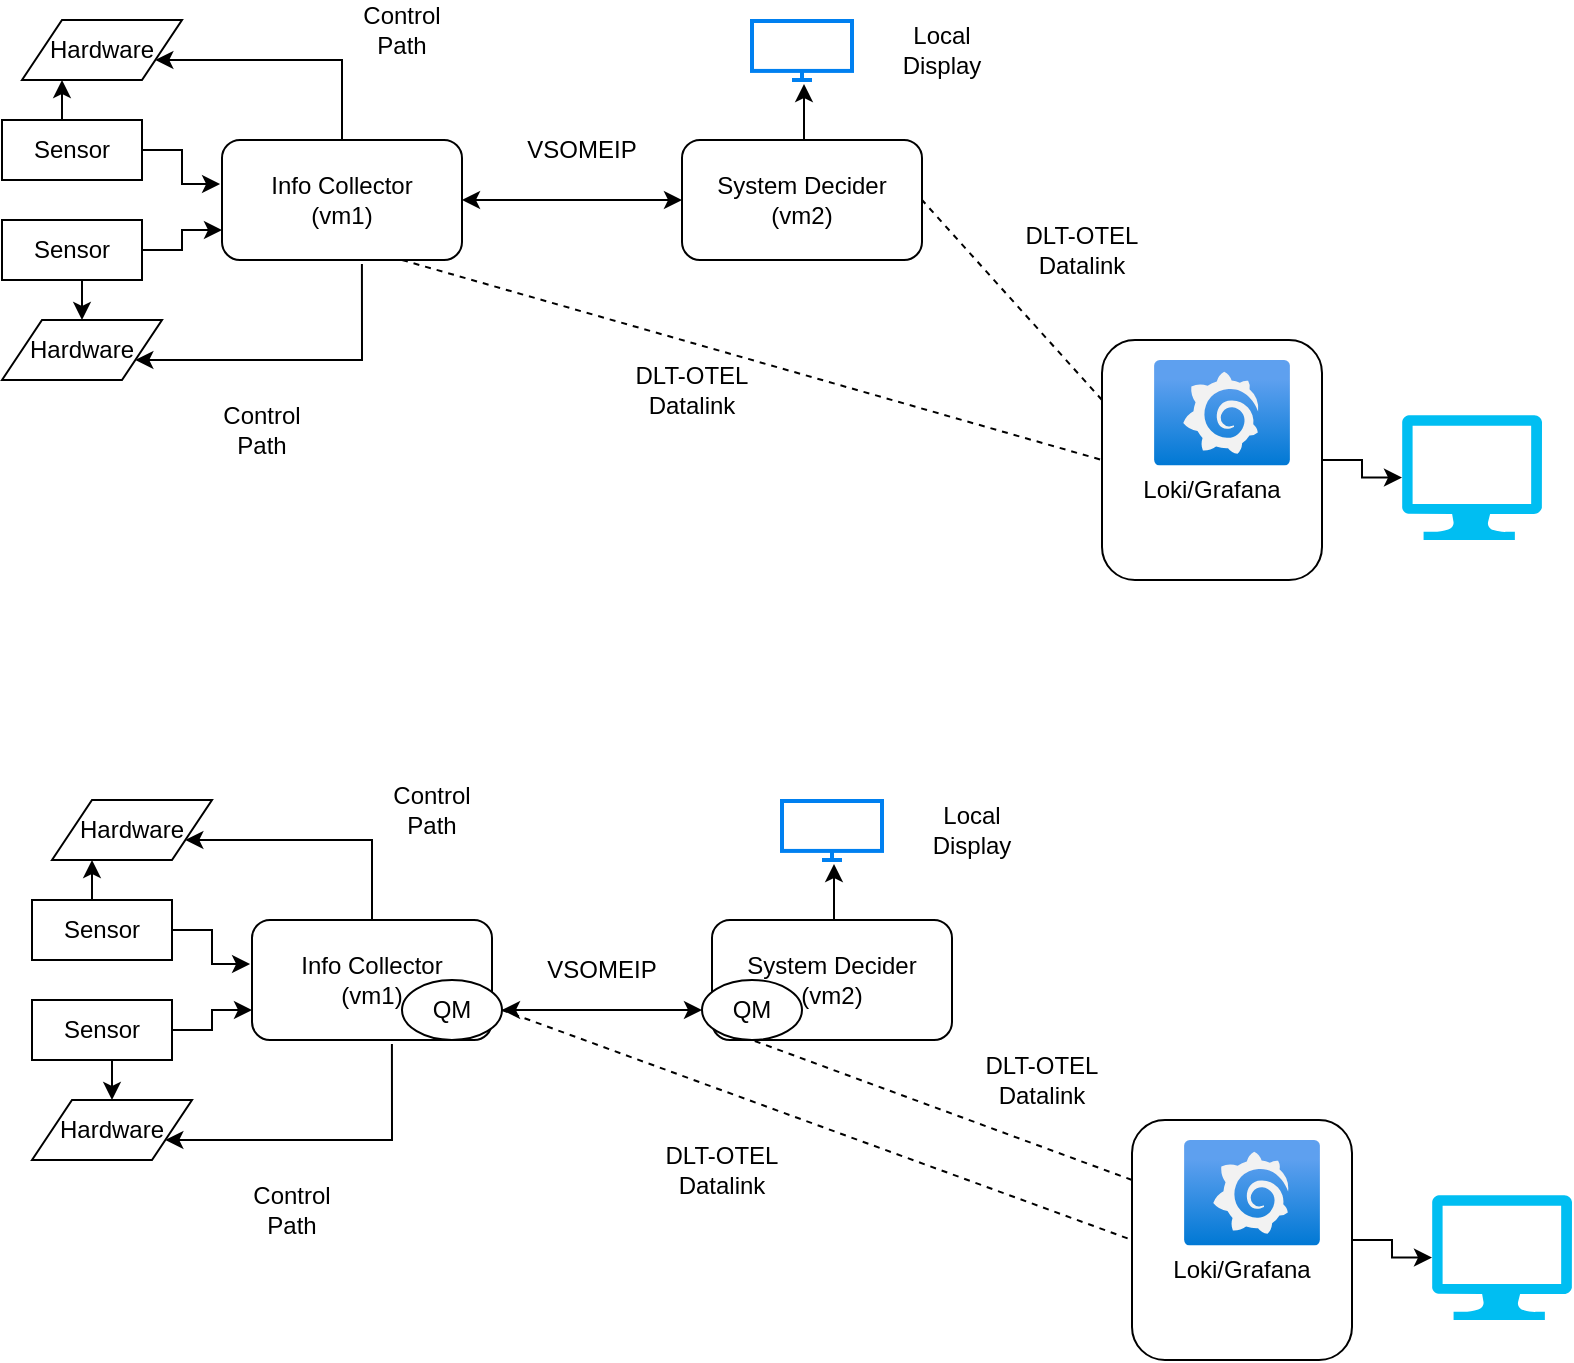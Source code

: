 <mxfile version="26.1.1">
  <diagram name="Page-1" id="47uw62k2DX8FrtbEl8Bh">
    <mxGraphModel dx="922" dy="622" grid="1" gridSize="10" guides="1" tooltips="1" connect="1" arrows="1" fold="1" page="1" pageScale="1" pageWidth="850" pageHeight="1100" math="0" shadow="0">
      <root>
        <mxCell id="0" />
        <mxCell id="1" parent="0" />
        <mxCell id="JFALsLwdeSYhTvg4Bosl-12" style="edgeStyle=orthogonalEdgeStyle;rounded=0;orthogonalLoop=1;jettySize=auto;html=1;exitX=0.5;exitY=0;exitDx=0;exitDy=0;entryX=0.25;entryY=1;entryDx=0;entryDy=0;" edge="1" parent="1" source="JFALsLwdeSYhTvg4Bosl-1" target="JFALsLwdeSYhTvg4Bosl-11">
          <mxGeometry relative="1" as="geometry" />
        </mxCell>
        <mxCell id="JFALsLwdeSYhTvg4Bosl-1" value="Sensor" style="rounded=0;whiteSpace=wrap;html=1;" vertex="1" parent="1">
          <mxGeometry x="40" y="70" width="70" height="30" as="geometry" />
        </mxCell>
        <mxCell id="JFALsLwdeSYhTvg4Bosl-5" style="edgeStyle=orthogonalEdgeStyle;rounded=0;orthogonalLoop=1;jettySize=auto;html=1;exitX=1;exitY=0.5;exitDx=0;exitDy=0;entryX=0;entryY=0.75;entryDx=0;entryDy=0;" edge="1" parent="1" source="JFALsLwdeSYhTvg4Bosl-2" target="JFALsLwdeSYhTvg4Bosl-3">
          <mxGeometry relative="1" as="geometry" />
        </mxCell>
        <mxCell id="JFALsLwdeSYhTvg4Bosl-14" style="edgeStyle=orthogonalEdgeStyle;rounded=0;orthogonalLoop=1;jettySize=auto;html=1;exitX=0.5;exitY=1;exitDx=0;exitDy=0;entryX=0.5;entryY=0;entryDx=0;entryDy=0;" edge="1" parent="1" source="JFALsLwdeSYhTvg4Bosl-2" target="JFALsLwdeSYhTvg4Bosl-13">
          <mxGeometry relative="1" as="geometry" />
        </mxCell>
        <mxCell id="JFALsLwdeSYhTvg4Bosl-2" value="Sensor" style="rounded=0;whiteSpace=wrap;html=1;" vertex="1" parent="1">
          <mxGeometry x="40" y="120" width="70" height="30" as="geometry" />
        </mxCell>
        <mxCell id="JFALsLwdeSYhTvg4Bosl-3" value="Info Collector&lt;br&gt;(vm1)" style="rounded=1;whiteSpace=wrap;html=1;" vertex="1" parent="1">
          <mxGeometry x="150" y="80" width="120" height="60" as="geometry" />
        </mxCell>
        <mxCell id="JFALsLwdeSYhTvg4Bosl-4" style="edgeStyle=orthogonalEdgeStyle;rounded=0;orthogonalLoop=1;jettySize=auto;html=1;exitX=1;exitY=0.5;exitDx=0;exitDy=0;entryX=-0.008;entryY=0.367;entryDx=0;entryDy=0;entryPerimeter=0;" edge="1" parent="1" source="JFALsLwdeSYhTvg4Bosl-1" target="JFALsLwdeSYhTvg4Bosl-3">
          <mxGeometry relative="1" as="geometry" />
        </mxCell>
        <mxCell id="JFALsLwdeSYhTvg4Bosl-6" value="" style="endArrow=classic;startArrow=classic;html=1;rounded=0;exitX=1;exitY=0.5;exitDx=0;exitDy=0;" edge="1" parent="1" source="JFALsLwdeSYhTvg4Bosl-3" target="JFALsLwdeSYhTvg4Bosl-8">
          <mxGeometry width="50" height="50" relative="1" as="geometry">
            <mxPoint x="400" y="350" as="sourcePoint" />
            <mxPoint x="440" y="110" as="targetPoint" />
          </mxGeometry>
        </mxCell>
        <mxCell id="JFALsLwdeSYhTvg4Bosl-8" value="System Decider&lt;div&gt;(vm2)&lt;/div&gt;" style="rounded=1;whiteSpace=wrap;html=1;" vertex="1" parent="1">
          <mxGeometry x="380" y="80" width="120" height="60" as="geometry" />
        </mxCell>
        <mxCell id="JFALsLwdeSYhTvg4Bosl-9" value="" style="html=1;verticalLabelPosition=bottom;align=center;labelBackgroundColor=#ffffff;verticalAlign=top;strokeWidth=2;strokeColor=#0080F0;shadow=0;dashed=0;shape=mxgraph.ios7.icons.monitor;" vertex="1" parent="1">
          <mxGeometry x="415" y="20.5" width="50" height="29.5" as="geometry" />
        </mxCell>
        <mxCell id="JFALsLwdeSYhTvg4Bosl-10" value="VSOMEIP" style="text;html=1;align=center;verticalAlign=middle;whiteSpace=wrap;rounded=0;" vertex="1" parent="1">
          <mxGeometry x="300" y="70" width="60" height="30" as="geometry" />
        </mxCell>
        <mxCell id="JFALsLwdeSYhTvg4Bosl-21" style="edgeStyle=orthogonalEdgeStyle;rounded=0;orthogonalLoop=1;jettySize=auto;html=1;exitX=0.5;exitY=0;exitDx=0;exitDy=0;entryX=1;entryY=0.75;entryDx=0;entryDy=0;" edge="1" parent="1" source="JFALsLwdeSYhTvg4Bosl-3" target="JFALsLwdeSYhTvg4Bosl-11">
          <mxGeometry relative="1" as="geometry">
            <Array as="points">
              <mxPoint x="210" y="40" />
            </Array>
          </mxGeometry>
        </mxCell>
        <mxCell id="JFALsLwdeSYhTvg4Bosl-11" value="Hardware" style="shape=parallelogram;perimeter=parallelogramPerimeter;whiteSpace=wrap;html=1;fixedSize=1;" vertex="1" parent="1">
          <mxGeometry x="50" y="20" width="80" height="30" as="geometry" />
        </mxCell>
        <mxCell id="JFALsLwdeSYhTvg4Bosl-13" value="Hardware" style="shape=parallelogram;perimeter=parallelogramPerimeter;whiteSpace=wrap;html=1;fixedSize=1;" vertex="1" parent="1">
          <mxGeometry x="40" y="170" width="80" height="30" as="geometry" />
        </mxCell>
        <mxCell id="JFALsLwdeSYhTvg4Bosl-20" style="edgeStyle=orthogonalEdgeStyle;rounded=0;orthogonalLoop=1;jettySize=auto;html=1;exitX=0.583;exitY=1.033;exitDx=0;exitDy=0;entryX=1;entryY=0.75;entryDx=0;entryDy=0;exitPerimeter=0;" edge="1" parent="1" source="JFALsLwdeSYhTvg4Bosl-3" target="JFALsLwdeSYhTvg4Bosl-13">
          <mxGeometry relative="1" as="geometry">
            <Array as="points">
              <mxPoint x="220" y="190" />
            </Array>
          </mxGeometry>
        </mxCell>
        <mxCell id="JFALsLwdeSYhTvg4Bosl-22" value="Control&lt;div&gt;Path&lt;/div&gt;" style="text;html=1;align=center;verticalAlign=middle;whiteSpace=wrap;rounded=0;" vertex="1" parent="1">
          <mxGeometry x="140" y="210" width="60" height="30" as="geometry" />
        </mxCell>
        <mxCell id="JFALsLwdeSYhTvg4Bosl-23" value="Control&lt;div&gt;Path&lt;/div&gt;" style="text;html=1;align=center;verticalAlign=middle;whiteSpace=wrap;rounded=0;" vertex="1" parent="1">
          <mxGeometry x="210" y="10" width="60" height="30" as="geometry" />
        </mxCell>
        <mxCell id="JFALsLwdeSYhTvg4Bosl-24" style="edgeStyle=orthogonalEdgeStyle;rounded=0;orthogonalLoop=1;jettySize=auto;html=1;exitX=0.5;exitY=0;exitDx=0;exitDy=0;entryX=0.52;entryY=1.068;entryDx=0;entryDy=0;entryPerimeter=0;" edge="1" parent="1" source="JFALsLwdeSYhTvg4Bosl-8" target="JFALsLwdeSYhTvg4Bosl-9">
          <mxGeometry relative="1" as="geometry" />
        </mxCell>
        <mxCell id="JFALsLwdeSYhTvg4Bosl-25" value="Local Display" style="text;html=1;align=center;verticalAlign=middle;whiteSpace=wrap;rounded=0;" vertex="1" parent="1">
          <mxGeometry x="480" y="20" width="60" height="30" as="geometry" />
        </mxCell>
        <mxCell id="JFALsLwdeSYhTvg4Bosl-26" value="&lt;div&gt;&lt;br&gt;&lt;/div&gt;&lt;div&gt;&lt;br&gt;&lt;/div&gt;&lt;div&gt;Loki/Grafana&lt;/div&gt;" style="rounded=1;whiteSpace=wrap;html=1;" vertex="1" parent="1">
          <mxGeometry x="590" y="180" width="110" height="120" as="geometry" />
        </mxCell>
        <mxCell id="JFALsLwdeSYhTvg4Bosl-27" value="" style="endArrow=none;dashed=1;html=1;rounded=0;exitX=0.75;exitY=1;exitDx=0;exitDy=0;entryX=0;entryY=0.5;entryDx=0;entryDy=0;" edge="1" parent="1" source="JFALsLwdeSYhTvg4Bosl-3" target="JFALsLwdeSYhTvg4Bosl-26">
          <mxGeometry width="50" height="50" relative="1" as="geometry">
            <mxPoint x="400" y="350" as="sourcePoint" />
            <mxPoint x="450" y="300" as="targetPoint" />
          </mxGeometry>
        </mxCell>
        <mxCell id="JFALsLwdeSYhTvg4Bosl-28" value="" style="endArrow=none;dashed=1;html=1;rounded=0;entryX=1;entryY=0.5;entryDx=0;entryDy=0;exitX=0;exitY=0.25;exitDx=0;exitDy=0;" edge="1" parent="1" source="JFALsLwdeSYhTvg4Bosl-26" target="JFALsLwdeSYhTvg4Bosl-8">
          <mxGeometry width="50" height="50" relative="1" as="geometry">
            <mxPoint x="480" y="280" as="sourcePoint" />
            <mxPoint x="450" y="300" as="targetPoint" />
          </mxGeometry>
        </mxCell>
        <mxCell id="JFALsLwdeSYhTvg4Bosl-29" value="DLT-OTEL&lt;div&gt;Datalink&lt;/div&gt;" style="text;html=1;align=center;verticalAlign=middle;whiteSpace=wrap;rounded=0;" vertex="1" parent="1">
          <mxGeometry x="550" y="120" width="60" height="30" as="geometry" />
        </mxCell>
        <mxCell id="JFALsLwdeSYhTvg4Bosl-30" value="DLT-OTEL&lt;div&gt;Datalink&lt;/div&gt;" style="text;html=1;align=center;verticalAlign=middle;whiteSpace=wrap;rounded=0;" vertex="1" parent="1">
          <mxGeometry x="355" y="190" width="60" height="30" as="geometry" />
        </mxCell>
        <mxCell id="JFALsLwdeSYhTvg4Bosl-31" value="" style="image;aspect=fixed;html=1;points=[];align=center;fontSize=12;image=img/lib/azure2/other/Grafana.svg;" vertex="1" parent="1">
          <mxGeometry x="616" y="190" width="68" height="52.8" as="geometry" />
        </mxCell>
        <mxCell id="JFALsLwdeSYhTvg4Bosl-33" value="" style="verticalLabelPosition=bottom;html=1;verticalAlign=top;align=center;strokeColor=none;fillColor=#00BEF2;shape=mxgraph.azure.computer;pointerEvents=1;" vertex="1" parent="1">
          <mxGeometry x="740" y="217.5" width="70" height="62.5" as="geometry" />
        </mxCell>
        <mxCell id="JFALsLwdeSYhTvg4Bosl-34" style="edgeStyle=orthogonalEdgeStyle;rounded=0;orthogonalLoop=1;jettySize=auto;html=1;exitX=1;exitY=0.5;exitDx=0;exitDy=0;entryX=0;entryY=0.5;entryDx=0;entryDy=0;entryPerimeter=0;" edge="1" parent="1" source="JFALsLwdeSYhTvg4Bosl-26" target="JFALsLwdeSYhTvg4Bosl-33">
          <mxGeometry relative="1" as="geometry" />
        </mxCell>
        <mxCell id="JFALsLwdeSYhTvg4Bosl-62" style="edgeStyle=orthogonalEdgeStyle;rounded=0;orthogonalLoop=1;jettySize=auto;html=1;exitX=0.5;exitY=0;exitDx=0;exitDy=0;entryX=0.25;entryY=1;entryDx=0;entryDy=0;" edge="1" parent="1" source="JFALsLwdeSYhTvg4Bosl-63" target="JFALsLwdeSYhTvg4Bosl-74">
          <mxGeometry relative="1" as="geometry" />
        </mxCell>
        <mxCell id="JFALsLwdeSYhTvg4Bosl-63" value="Sensor" style="rounded=0;whiteSpace=wrap;html=1;" vertex="1" parent="1">
          <mxGeometry x="55" y="460" width="70" height="30" as="geometry" />
        </mxCell>
        <mxCell id="JFALsLwdeSYhTvg4Bosl-64" style="edgeStyle=orthogonalEdgeStyle;rounded=0;orthogonalLoop=1;jettySize=auto;html=1;exitX=1;exitY=0.5;exitDx=0;exitDy=0;entryX=0;entryY=0.75;entryDx=0;entryDy=0;" edge="1" parent="1" source="JFALsLwdeSYhTvg4Bosl-66" target="JFALsLwdeSYhTvg4Bosl-67">
          <mxGeometry relative="1" as="geometry" />
        </mxCell>
        <mxCell id="JFALsLwdeSYhTvg4Bosl-65" style="edgeStyle=orthogonalEdgeStyle;rounded=0;orthogonalLoop=1;jettySize=auto;html=1;exitX=0.5;exitY=1;exitDx=0;exitDy=0;entryX=0.5;entryY=0;entryDx=0;entryDy=0;" edge="1" parent="1" source="JFALsLwdeSYhTvg4Bosl-66" target="JFALsLwdeSYhTvg4Bosl-75">
          <mxGeometry relative="1" as="geometry" />
        </mxCell>
        <mxCell id="JFALsLwdeSYhTvg4Bosl-66" value="Sensor" style="rounded=0;whiteSpace=wrap;html=1;" vertex="1" parent="1">
          <mxGeometry x="55" y="510" width="70" height="30" as="geometry" />
        </mxCell>
        <mxCell id="JFALsLwdeSYhTvg4Bosl-67" value="Info Collector&lt;br&gt;(vm1)" style="rounded=1;whiteSpace=wrap;html=1;" vertex="1" parent="1">
          <mxGeometry x="165" y="470" width="120" height="60" as="geometry" />
        </mxCell>
        <mxCell id="JFALsLwdeSYhTvg4Bosl-68" style="edgeStyle=orthogonalEdgeStyle;rounded=0;orthogonalLoop=1;jettySize=auto;html=1;exitX=1;exitY=0.5;exitDx=0;exitDy=0;entryX=-0.008;entryY=0.367;entryDx=0;entryDy=0;entryPerimeter=0;" edge="1" parent="1" source="JFALsLwdeSYhTvg4Bosl-63" target="JFALsLwdeSYhTvg4Bosl-67">
          <mxGeometry relative="1" as="geometry" />
        </mxCell>
        <mxCell id="JFALsLwdeSYhTvg4Bosl-70" value="System Decider&lt;div&gt;(vm2)&lt;/div&gt;" style="rounded=1;whiteSpace=wrap;html=1;" vertex="1" parent="1">
          <mxGeometry x="395" y="470" width="120" height="60" as="geometry" />
        </mxCell>
        <mxCell id="JFALsLwdeSYhTvg4Bosl-71" value="" style="html=1;verticalLabelPosition=bottom;align=center;labelBackgroundColor=#ffffff;verticalAlign=top;strokeWidth=2;strokeColor=#0080F0;shadow=0;dashed=0;shape=mxgraph.ios7.icons.monitor;" vertex="1" parent="1">
          <mxGeometry x="430" y="410.5" width="50" height="29.5" as="geometry" />
        </mxCell>
        <mxCell id="JFALsLwdeSYhTvg4Bosl-72" value="VSOMEIP" style="text;html=1;align=center;verticalAlign=middle;whiteSpace=wrap;rounded=0;" vertex="1" parent="1">
          <mxGeometry x="310" y="480" width="60" height="30" as="geometry" />
        </mxCell>
        <mxCell id="JFALsLwdeSYhTvg4Bosl-73" style="edgeStyle=orthogonalEdgeStyle;rounded=0;orthogonalLoop=1;jettySize=auto;html=1;exitX=0.5;exitY=0;exitDx=0;exitDy=0;entryX=1;entryY=0.75;entryDx=0;entryDy=0;" edge="1" parent="1" source="JFALsLwdeSYhTvg4Bosl-67" target="JFALsLwdeSYhTvg4Bosl-74">
          <mxGeometry relative="1" as="geometry">
            <Array as="points">
              <mxPoint x="225" y="430" />
            </Array>
          </mxGeometry>
        </mxCell>
        <mxCell id="JFALsLwdeSYhTvg4Bosl-74" value="Hardware" style="shape=parallelogram;perimeter=parallelogramPerimeter;whiteSpace=wrap;html=1;fixedSize=1;" vertex="1" parent="1">
          <mxGeometry x="65" y="410" width="80" height="30" as="geometry" />
        </mxCell>
        <mxCell id="JFALsLwdeSYhTvg4Bosl-75" value="Hardware" style="shape=parallelogram;perimeter=parallelogramPerimeter;whiteSpace=wrap;html=1;fixedSize=1;" vertex="1" parent="1">
          <mxGeometry x="55" y="560" width="80" height="30" as="geometry" />
        </mxCell>
        <mxCell id="JFALsLwdeSYhTvg4Bosl-76" style="edgeStyle=orthogonalEdgeStyle;rounded=0;orthogonalLoop=1;jettySize=auto;html=1;exitX=0.583;exitY=1.033;exitDx=0;exitDy=0;entryX=1;entryY=0.75;entryDx=0;entryDy=0;exitPerimeter=0;" edge="1" parent="1" source="JFALsLwdeSYhTvg4Bosl-67" target="JFALsLwdeSYhTvg4Bosl-75">
          <mxGeometry relative="1" as="geometry">
            <Array as="points">
              <mxPoint x="235" y="580" />
            </Array>
          </mxGeometry>
        </mxCell>
        <mxCell id="JFALsLwdeSYhTvg4Bosl-77" value="Control&lt;div&gt;Path&lt;/div&gt;" style="text;html=1;align=center;verticalAlign=middle;whiteSpace=wrap;rounded=0;" vertex="1" parent="1">
          <mxGeometry x="155" y="600" width="60" height="30" as="geometry" />
        </mxCell>
        <mxCell id="JFALsLwdeSYhTvg4Bosl-78" value="Control&lt;div&gt;Path&lt;/div&gt;" style="text;html=1;align=center;verticalAlign=middle;whiteSpace=wrap;rounded=0;" vertex="1" parent="1">
          <mxGeometry x="225" y="400" width="60" height="30" as="geometry" />
        </mxCell>
        <mxCell id="JFALsLwdeSYhTvg4Bosl-79" style="edgeStyle=orthogonalEdgeStyle;rounded=0;orthogonalLoop=1;jettySize=auto;html=1;exitX=0.5;exitY=0;exitDx=0;exitDy=0;entryX=0.52;entryY=1.068;entryDx=0;entryDy=0;entryPerimeter=0;" edge="1" parent="1" source="JFALsLwdeSYhTvg4Bosl-70" target="JFALsLwdeSYhTvg4Bosl-71">
          <mxGeometry relative="1" as="geometry" />
        </mxCell>
        <mxCell id="JFALsLwdeSYhTvg4Bosl-80" value="Local Display" style="text;html=1;align=center;verticalAlign=middle;whiteSpace=wrap;rounded=0;" vertex="1" parent="1">
          <mxGeometry x="495" y="410" width="60" height="30" as="geometry" />
        </mxCell>
        <mxCell id="JFALsLwdeSYhTvg4Bosl-81" value="&lt;div&gt;&lt;br&gt;&lt;/div&gt;&lt;div&gt;&lt;br&gt;&lt;/div&gt;&lt;div&gt;Loki/Grafana&lt;/div&gt;" style="rounded=1;whiteSpace=wrap;html=1;" vertex="1" parent="1">
          <mxGeometry x="605" y="570" width="110" height="120" as="geometry" />
        </mxCell>
        <mxCell id="JFALsLwdeSYhTvg4Bosl-82" value="" style="endArrow=none;dashed=1;html=1;rounded=0;exitX=1;exitY=0.5;exitDx=0;exitDy=0;entryX=0;entryY=0.5;entryDx=0;entryDy=0;" edge="1" parent="1" source="JFALsLwdeSYhTvg4Bosl-89" target="JFALsLwdeSYhTvg4Bosl-81">
          <mxGeometry width="50" height="50" relative="1" as="geometry">
            <mxPoint x="415" y="740" as="sourcePoint" />
            <mxPoint x="465" y="690" as="targetPoint" />
          </mxGeometry>
        </mxCell>
        <mxCell id="JFALsLwdeSYhTvg4Bosl-83" value="" style="endArrow=none;dashed=1;html=1;rounded=0;entryX=0.5;entryY=1;entryDx=0;entryDy=0;exitX=0;exitY=0.25;exitDx=0;exitDy=0;" edge="1" parent="1" source="JFALsLwdeSYhTvg4Bosl-81" target="JFALsLwdeSYhTvg4Bosl-90">
          <mxGeometry width="50" height="50" relative="1" as="geometry">
            <mxPoint x="495" y="670" as="sourcePoint" />
            <mxPoint x="465" y="690" as="targetPoint" />
          </mxGeometry>
        </mxCell>
        <mxCell id="JFALsLwdeSYhTvg4Bosl-84" value="DLT-OTEL&lt;div&gt;Datalink&lt;/div&gt;" style="text;html=1;align=center;verticalAlign=middle;whiteSpace=wrap;rounded=0;" vertex="1" parent="1">
          <mxGeometry x="530" y="535" width="60" height="30" as="geometry" />
        </mxCell>
        <mxCell id="JFALsLwdeSYhTvg4Bosl-85" value="DLT-OTEL&lt;div&gt;Datalink&lt;/div&gt;" style="text;html=1;align=center;verticalAlign=middle;whiteSpace=wrap;rounded=0;" vertex="1" parent="1">
          <mxGeometry x="370" y="580" width="60" height="30" as="geometry" />
        </mxCell>
        <mxCell id="JFALsLwdeSYhTvg4Bosl-86" value="" style="image;aspect=fixed;html=1;points=[];align=center;fontSize=12;image=img/lib/azure2/other/Grafana.svg;" vertex="1" parent="1">
          <mxGeometry x="631" y="580" width="68" height="52.8" as="geometry" />
        </mxCell>
        <mxCell id="JFALsLwdeSYhTvg4Bosl-87" value="" style="verticalLabelPosition=bottom;html=1;verticalAlign=top;align=center;strokeColor=none;fillColor=#00BEF2;shape=mxgraph.azure.computer;pointerEvents=1;" vertex="1" parent="1">
          <mxGeometry x="755" y="607.5" width="70" height="62.5" as="geometry" />
        </mxCell>
        <mxCell id="JFALsLwdeSYhTvg4Bosl-88" style="edgeStyle=orthogonalEdgeStyle;rounded=0;orthogonalLoop=1;jettySize=auto;html=1;exitX=1;exitY=0.5;exitDx=0;exitDy=0;entryX=0;entryY=0.5;entryDx=0;entryDy=0;entryPerimeter=0;" edge="1" parent="1" source="JFALsLwdeSYhTvg4Bosl-81" target="JFALsLwdeSYhTvg4Bosl-87">
          <mxGeometry relative="1" as="geometry" />
        </mxCell>
        <mxCell id="JFALsLwdeSYhTvg4Bosl-89" value="QM" style="ellipse;whiteSpace=wrap;html=1;" vertex="1" parent="1">
          <mxGeometry x="240" y="500" width="50" height="30" as="geometry" />
        </mxCell>
        <mxCell id="JFALsLwdeSYhTvg4Bosl-90" value="QM" style="ellipse;whiteSpace=wrap;html=1;" vertex="1" parent="1">
          <mxGeometry x="390" y="500" width="50" height="30" as="geometry" />
        </mxCell>
        <mxCell id="JFALsLwdeSYhTvg4Bosl-92" value="" style="endArrow=classic;startArrow=classic;html=1;rounded=0;exitX=1;exitY=0.5;exitDx=0;exitDy=0;entryX=0;entryY=0.5;entryDx=0;entryDy=0;" edge="1" parent="1" source="JFALsLwdeSYhTvg4Bosl-89" target="JFALsLwdeSYhTvg4Bosl-90">
          <mxGeometry width="50" height="50" relative="1" as="geometry">
            <mxPoint x="290" y="590" as="sourcePoint" />
            <mxPoint x="340" y="540" as="targetPoint" />
          </mxGeometry>
        </mxCell>
      </root>
    </mxGraphModel>
  </diagram>
</mxfile>
